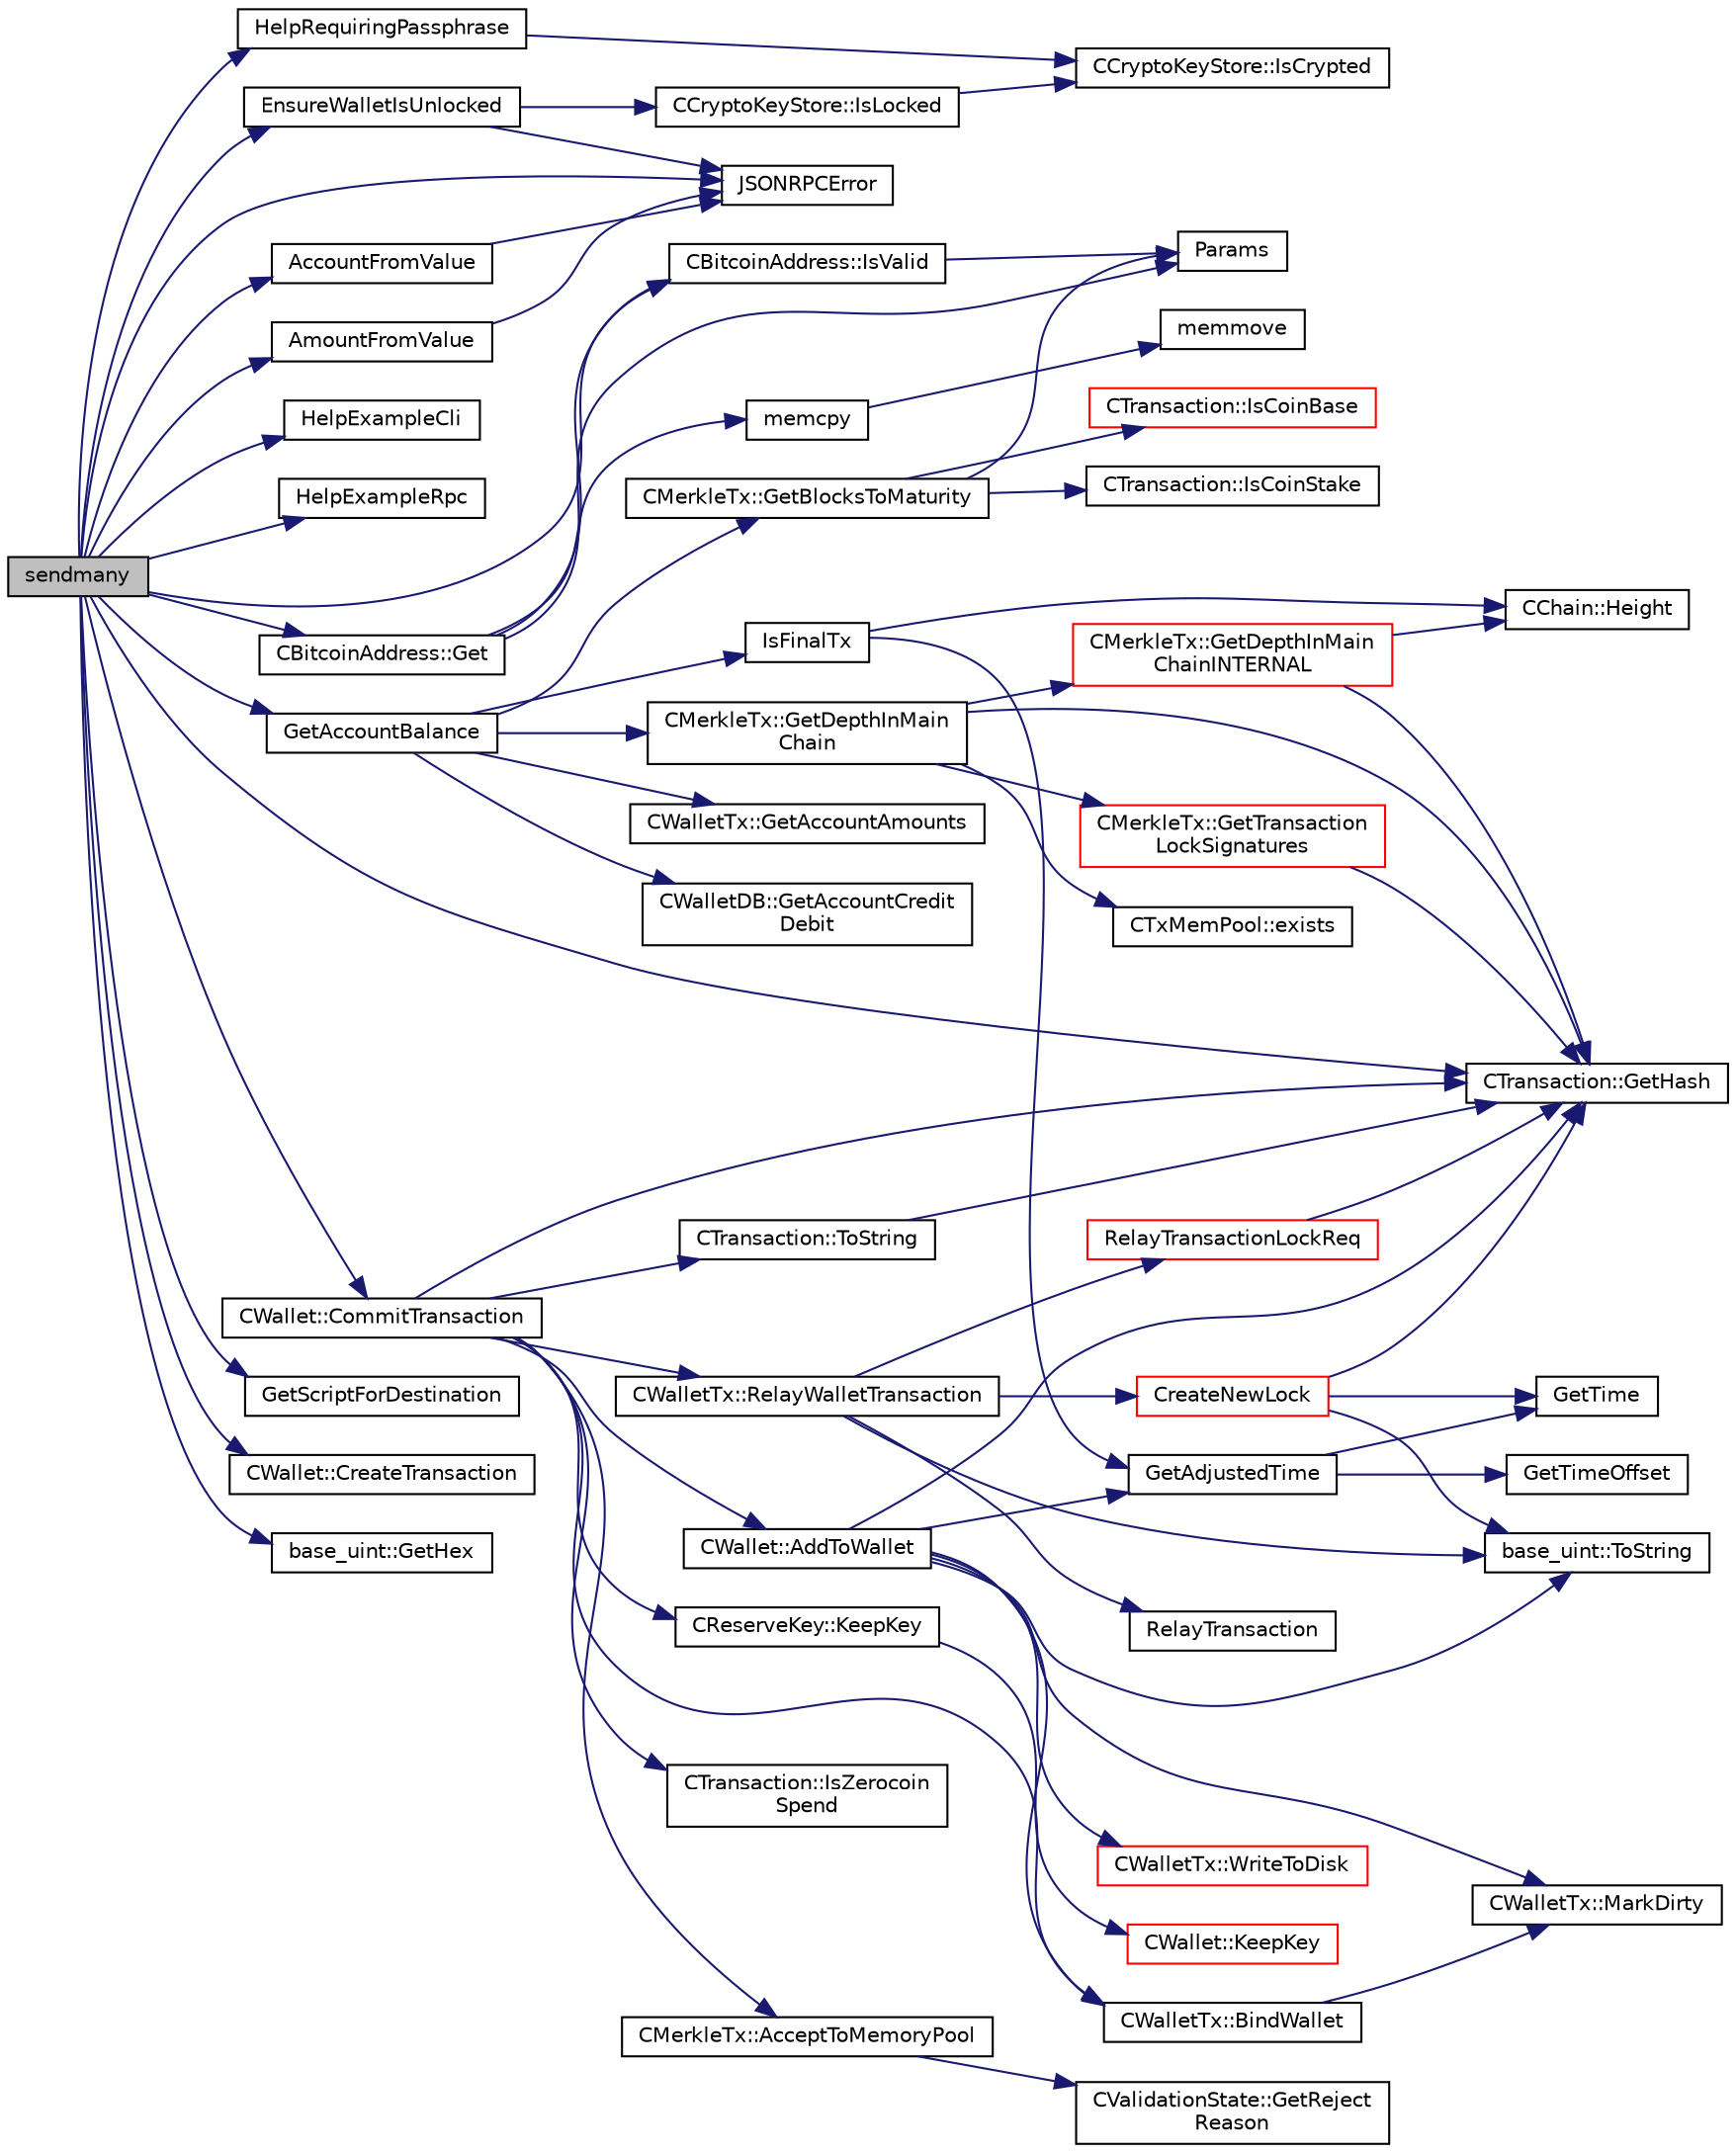 digraph "sendmany"
{
  edge [fontname="Helvetica",fontsize="10",labelfontname="Helvetica",labelfontsize="10"];
  node [fontname="Helvetica",fontsize="10",shape=record];
  rankdir="LR";
  Node1711 [label="sendmany",height=0.2,width=0.4,color="black", fillcolor="grey75", style="filled", fontcolor="black"];
  Node1711 -> Node1712 [color="midnightblue",fontsize="10",style="solid",fontname="Helvetica"];
  Node1712 [label="HelpRequiringPassphrase",height=0.2,width=0.4,color="black", fillcolor="white", style="filled",URL="$rpcwallet_8cpp.html#abcfbb0ad9335791f2832c01209b8f12d"];
  Node1712 -> Node1713 [color="midnightblue",fontsize="10",style="solid",fontname="Helvetica"];
  Node1713 [label="CCryptoKeyStore::IsCrypted",height=0.2,width=0.4,color="black", fillcolor="white", style="filled",URL="$class_c_crypto_key_store.html#acc8fed44366c98fb481333ca6e867088"];
  Node1711 -> Node1714 [color="midnightblue",fontsize="10",style="solid",fontname="Helvetica"];
  Node1714 [label="HelpExampleCli",height=0.2,width=0.4,color="black", fillcolor="white", style="filled",URL="$rpcserver_8cpp.html#ac01ac6eab5467567ed0da106814e04ec"];
  Node1711 -> Node1715 [color="midnightblue",fontsize="10",style="solid",fontname="Helvetica"];
  Node1715 [label="HelpExampleRpc",height=0.2,width=0.4,color="black", fillcolor="white", style="filled",URL="$rpcserver_8cpp.html#a06ea60e24e5a1053a14a11b1009bf9ef"];
  Node1711 -> Node1716 [color="midnightblue",fontsize="10",style="solid",fontname="Helvetica"];
  Node1716 [label="AccountFromValue",height=0.2,width=0.4,color="black", fillcolor="white", style="filled",URL="$rpcwallet_8cpp.html#a3039648e370837eb1e7b4dc669f3ef0f"];
  Node1716 -> Node1717 [color="midnightblue",fontsize="10",style="solid",fontname="Helvetica"];
  Node1717 [label="JSONRPCError",height=0.2,width=0.4,color="black", fillcolor="white", style="filled",URL="$rpcprotocol_8cpp.html#a17b1bb111ab339efc951929834766039"];
  Node1711 -> Node1718 [color="midnightblue",fontsize="10",style="solid",fontname="Helvetica"];
  Node1718 [label="CBitcoinAddress::IsValid",height=0.2,width=0.4,color="black", fillcolor="white", style="filled",URL="$class_c_bitcoin_address.html#ab39907ce6895062a8f8bf585270ef13b"];
  Node1718 -> Node1719 [color="midnightblue",fontsize="10",style="solid",fontname="Helvetica"];
  Node1719 [label="Params",height=0.2,width=0.4,color="black", fillcolor="white", style="filled",URL="$chainparams_8cpp.html#ace5c5b706d71a324a417dd2db394fd4a",tooltip="Return the currently selected parameters. "];
  Node1711 -> Node1717 [color="midnightblue",fontsize="10",style="solid",fontname="Helvetica"];
  Node1711 -> Node1720 [color="midnightblue",fontsize="10",style="solid",fontname="Helvetica"];
  Node1720 [label="GetScriptForDestination",height=0.2,width=0.4,color="black", fillcolor="white", style="filled",URL="$standard_8cpp.html#ae40f28d3b46c21033f6ee1f1200d0321"];
  Node1711 -> Node1721 [color="midnightblue",fontsize="10",style="solid",fontname="Helvetica"];
  Node1721 [label="CBitcoinAddress::Get",height=0.2,width=0.4,color="black", fillcolor="white", style="filled",URL="$class_c_bitcoin_address.html#a1e44de10dfc84d1fd2e15150f1e22b8e"];
  Node1721 -> Node1718 [color="midnightblue",fontsize="10",style="solid",fontname="Helvetica"];
  Node1721 -> Node1722 [color="midnightblue",fontsize="10",style="solid",fontname="Helvetica"];
  Node1722 [label="memcpy",height=0.2,width=0.4,color="black", fillcolor="white", style="filled",URL="$glibc__compat_8cpp.html#a0f46826ab0466591e136db24394923cf"];
  Node1722 -> Node1723 [color="midnightblue",fontsize="10",style="solid",fontname="Helvetica"];
  Node1723 [label="memmove",height=0.2,width=0.4,color="black", fillcolor="white", style="filled",URL="$glibc__compat_8cpp.html#a9778d49e9029dd75bc53ecbbf9f5e9a1"];
  Node1721 -> Node1719 [color="midnightblue",fontsize="10",style="solid",fontname="Helvetica"];
  Node1711 -> Node1724 [color="midnightblue",fontsize="10",style="solid",fontname="Helvetica"];
  Node1724 [label="AmountFromValue",height=0.2,width=0.4,color="black", fillcolor="white", style="filled",URL="$rpcserver_8cpp.html#a848a8074b8c630442ccdd556a0f38a51"];
  Node1724 -> Node1717 [color="midnightblue",fontsize="10",style="solid",fontname="Helvetica"];
  Node1711 -> Node1725 [color="midnightblue",fontsize="10",style="solid",fontname="Helvetica"];
  Node1725 [label="EnsureWalletIsUnlocked",height=0.2,width=0.4,color="black", fillcolor="white", style="filled",URL="$rpcwallet_8cpp.html#a8f837f6d506b9719cef93188db00fd3c"];
  Node1725 -> Node1726 [color="midnightblue",fontsize="10",style="solid",fontname="Helvetica"];
  Node1726 [label="CCryptoKeyStore::IsLocked",height=0.2,width=0.4,color="black", fillcolor="white", style="filled",URL="$class_c_crypto_key_store.html#a52919fa284a3aa10f1b4bd6018b6dbee"];
  Node1726 -> Node1713 [color="midnightblue",fontsize="10",style="solid",fontname="Helvetica"];
  Node1725 -> Node1717 [color="midnightblue",fontsize="10",style="solid",fontname="Helvetica"];
  Node1711 -> Node1727 [color="midnightblue",fontsize="10",style="solid",fontname="Helvetica"];
  Node1727 [label="GetAccountBalance",height=0.2,width=0.4,color="black", fillcolor="white", style="filled",URL="$rpcwallet_8cpp.html#a5dd4970f17f0d3a59169b7fe82390d75"];
  Node1727 -> Node1728 [color="midnightblue",fontsize="10",style="solid",fontname="Helvetica"];
  Node1728 [label="IsFinalTx",height=0.2,width=0.4,color="black", fillcolor="white", style="filled",URL="$main_8cpp.html#adc332cd7ac94e639bb4239618341be19"];
  Node1728 -> Node1729 [color="midnightblue",fontsize="10",style="solid",fontname="Helvetica"];
  Node1729 [label="CChain::Height",height=0.2,width=0.4,color="black", fillcolor="white", style="filled",URL="$class_c_chain.html#ad4758bc8872ce065a9579f77c3171d40",tooltip="Return the maximal height in the chain. "];
  Node1728 -> Node1730 [color="midnightblue",fontsize="10",style="solid",fontname="Helvetica"];
  Node1730 [label="GetAdjustedTime",height=0.2,width=0.4,color="black", fillcolor="white", style="filled",URL="$timedata_8cpp.html#a09f81b9c7650f898cf3cf305b87547e6"];
  Node1730 -> Node1731 [color="midnightblue",fontsize="10",style="solid",fontname="Helvetica"];
  Node1731 [label="GetTime",height=0.2,width=0.4,color="black", fillcolor="white", style="filled",URL="$utiltime_8cpp.html#a46fac5fba8ba905b5f9acb364f5d8c6f",tooltip="For unit testing. "];
  Node1730 -> Node1732 [color="midnightblue",fontsize="10",style="solid",fontname="Helvetica"];
  Node1732 [label="GetTimeOffset",height=0.2,width=0.4,color="black", fillcolor="white", style="filled",URL="$timedata_8cpp.html#a50ca5344c75631267633f15cfe5e983e",tooltip="\"Never go to sea with two chronometers; take one or three.\" Our three time sources are: ..."];
  Node1727 -> Node1733 [color="midnightblue",fontsize="10",style="solid",fontname="Helvetica"];
  Node1733 [label="CMerkleTx::GetBlocksToMaturity",height=0.2,width=0.4,color="black", fillcolor="white", style="filled",URL="$class_c_merkle_tx.html#a69ebd437f7b44169659c3527fe73b6ab"];
  Node1733 -> Node1734 [color="midnightblue",fontsize="10",style="solid",fontname="Helvetica"];
  Node1734 [label="CTransaction::IsCoinBase",height=0.2,width=0.4,color="red", fillcolor="white", style="filled",URL="$class_c_transaction.html#a96256e8ac1bf79ad9c057e48c41132dd"];
  Node1733 -> Node1738 [color="midnightblue",fontsize="10",style="solid",fontname="Helvetica"];
  Node1738 [label="CTransaction::IsCoinStake",height=0.2,width=0.4,color="black", fillcolor="white", style="filled",URL="$class_c_transaction.html#ace4278a41a296d40dcf5fb2b9cf007ec"];
  Node1733 -> Node1719 [color="midnightblue",fontsize="10",style="solid",fontname="Helvetica"];
  Node1727 -> Node1739 [color="midnightblue",fontsize="10",style="solid",fontname="Helvetica"];
  Node1739 [label="CMerkleTx::GetDepthInMain\lChain",height=0.2,width=0.4,color="black", fillcolor="white", style="filled",URL="$class_c_merkle_tx.html#a5bf3a355593ecce5799de92d013149b1",tooltip="Return depth of transaction in blockchain: -1 : not in blockchain, and not in memory pool (conflicted..."];
  Node1739 -> Node1740 [color="midnightblue",fontsize="10",style="solid",fontname="Helvetica"];
  Node1740 [label="CMerkleTx::GetDepthInMain\lChainINTERNAL",height=0.2,width=0.4,color="red", fillcolor="white", style="filled",URL="$class_c_merkle_tx.html#ada4285bcdc83c90dc5829d9902b1271c"];
  Node1740 -> Node1744 [color="midnightblue",fontsize="10",style="solid",fontname="Helvetica"];
  Node1744 [label="CTransaction::GetHash",height=0.2,width=0.4,color="black", fillcolor="white", style="filled",URL="$class_c_transaction.html#a7efd1379de830341417c0bfa23a149aa"];
  Node1740 -> Node1729 [color="midnightblue",fontsize="10",style="solid",fontname="Helvetica"];
  Node1739 -> Node1745 [color="midnightblue",fontsize="10",style="solid",fontname="Helvetica"];
  Node1745 [label="CTxMemPool::exists",height=0.2,width=0.4,color="black", fillcolor="white", style="filled",URL="$class_c_tx_mem_pool.html#adba06e79be4a1a092dd2db8290733be7"];
  Node1739 -> Node1744 [color="midnightblue",fontsize="10",style="solid",fontname="Helvetica"];
  Node1739 -> Node1746 [color="midnightblue",fontsize="10",style="solid",fontname="Helvetica"];
  Node1746 [label="CMerkleTx::GetTransaction\lLockSignatures",height=0.2,width=0.4,color="red", fillcolor="white", style="filled",URL="$class_c_merkle_tx.html#a29ab20d0785095dba254ca1050ba6989"];
  Node1746 -> Node1744 [color="midnightblue",fontsize="10",style="solid",fontname="Helvetica"];
  Node1727 -> Node1749 [color="midnightblue",fontsize="10",style="solid",fontname="Helvetica"];
  Node1749 [label="CWalletTx::GetAccountAmounts",height=0.2,width=0.4,color="black", fillcolor="white", style="filled",URL="$group__map_wallet.html#gad74c232cc8983a1c032f2163751695ed"];
  Node1727 -> Node1750 [color="midnightblue",fontsize="10",style="solid",fontname="Helvetica"];
  Node1750 [label="CWalletDB::GetAccountCredit\lDebit",height=0.2,width=0.4,color="black", fillcolor="white", style="filled",URL="$class_c_wallet_d_b.html#af924f6275a873e048699e6ef0bf66346"];
  Node1711 -> Node1751 [color="midnightblue",fontsize="10",style="solid",fontname="Helvetica"];
  Node1751 [label="CWallet::CreateTransaction",height=0.2,width=0.4,color="black", fillcolor="white", style="filled",URL="$class_c_wallet.html#a99c4e7f5a9812fdcc9fe21578db644c8"];
  Node1711 -> Node1752 [color="midnightblue",fontsize="10",style="solid",fontname="Helvetica"];
  Node1752 [label="CWallet::CommitTransaction",height=0.2,width=0.4,color="black", fillcolor="white", style="filled",URL="$group___actions.html#gaa13fbeaebd271f910a54cc5b82d73fde",tooltip="Call after CreateTransaction unless you want to abort. "];
  Node1752 -> Node1753 [color="midnightblue",fontsize="10",style="solid",fontname="Helvetica"];
  Node1753 [label="CTransaction::ToString",height=0.2,width=0.4,color="black", fillcolor="white", style="filled",URL="$class_c_transaction.html#a80370923c3ac828de68919295d5d0659"];
  Node1753 -> Node1744 [color="midnightblue",fontsize="10",style="solid",fontname="Helvetica"];
  Node1752 -> Node1754 [color="midnightblue",fontsize="10",style="solid",fontname="Helvetica"];
  Node1754 [label="CReserveKey::KeepKey",height=0.2,width=0.4,color="black", fillcolor="white", style="filled",URL="$group___actions.html#ga493d06f41ca9571f2a42c8581a3952d8"];
  Node1754 -> Node1755 [color="midnightblue",fontsize="10",style="solid",fontname="Helvetica"];
  Node1755 [label="CWallet::KeepKey",height=0.2,width=0.4,color="red", fillcolor="white", style="filled",URL="$group___actions.html#gae460b8c824a1a6633615f95373e533f2"];
  Node1752 -> Node1757 [color="midnightblue",fontsize="10",style="solid",fontname="Helvetica"];
  Node1757 [label="CWallet::AddToWallet",height=0.2,width=0.4,color="black", fillcolor="white", style="filled",URL="$group__map_wallet.html#gadf34c789fd6eab1eeed22ef16837f558"];
  Node1757 -> Node1744 [color="midnightblue",fontsize="10",style="solid",fontname="Helvetica"];
  Node1757 -> Node1758 [color="midnightblue",fontsize="10",style="solid",fontname="Helvetica"];
  Node1758 [label="CWalletTx::BindWallet",height=0.2,width=0.4,color="black", fillcolor="white", style="filled",URL="$class_c_wallet_tx.html#ab0ee7347584bff886dc24b9f63ff023c"];
  Node1758 -> Node1759 [color="midnightblue",fontsize="10",style="solid",fontname="Helvetica"];
  Node1759 [label="CWalletTx::MarkDirty",height=0.2,width=0.4,color="black", fillcolor="white", style="filled",URL="$class_c_wallet_tx.html#ac8a376bcb955e437489504dc596b43cf",tooltip="make sure balances are recalculated "];
  Node1757 -> Node1730 [color="midnightblue",fontsize="10",style="solid",fontname="Helvetica"];
  Node1757 -> Node1760 [color="midnightblue",fontsize="10",style="solid",fontname="Helvetica"];
  Node1760 [label="base_uint::ToString",height=0.2,width=0.4,color="black", fillcolor="white", style="filled",URL="$classbase__uint.html#acccba4d9d51a0c36261718ca0cbb293b"];
  Node1757 -> Node1761 [color="midnightblue",fontsize="10",style="solid",fontname="Helvetica"];
  Node1761 [label="CWalletTx::WriteToDisk",height=0.2,width=0.4,color="red", fillcolor="white", style="filled",URL="$group__map_wallet.html#gada0e71d717dd360faf047de54eef4942"];
  Node1757 -> Node1759 [color="midnightblue",fontsize="10",style="solid",fontname="Helvetica"];
  Node1752 -> Node1736 [color="midnightblue",fontsize="10",style="solid",fontname="Helvetica"];
  Node1736 [label="CTransaction::IsZerocoin\lSpend",height=0.2,width=0.4,color="black", fillcolor="white", style="filled",URL="$class_c_transaction.html#a4cda5603795c5f9179d4c8bd43f809cd"];
  Node1752 -> Node1758 [color="midnightblue",fontsize="10",style="solid",fontname="Helvetica"];
  Node1752 -> Node1744 [color="midnightblue",fontsize="10",style="solid",fontname="Helvetica"];
  Node1752 -> Node1763 [color="midnightblue",fontsize="10",style="solid",fontname="Helvetica"];
  Node1763 [label="CMerkleTx::AcceptToMemoryPool",height=0.2,width=0.4,color="black", fillcolor="white", style="filled",URL="$class_c_merkle_tx.html#a61126e811a53b941b3efdf5a4e83db90"];
  Node1763 -> Node1764 [color="midnightblue",fontsize="10",style="solid",fontname="Helvetica"];
  Node1764 [label="CValidationState::GetReject\lReason",height=0.2,width=0.4,color="black", fillcolor="white", style="filled",URL="$class_c_validation_state.html#a8fa9612cb40c3c8592f7cd29b5931ccd"];
  Node1752 -> Node1765 [color="midnightblue",fontsize="10",style="solid",fontname="Helvetica"];
  Node1765 [label="CWalletTx::RelayWalletTransaction",height=0.2,width=0.4,color="black", fillcolor="white", style="filled",URL="$group__map_wallet.html#ga1eac2a5eea87ed88b73777bea5c733b6"];
  Node1765 -> Node1760 [color="midnightblue",fontsize="10",style="solid",fontname="Helvetica"];
  Node1765 -> Node1766 [color="midnightblue",fontsize="10",style="solid",fontname="Helvetica"];
  Node1766 [label="CreateNewLock",height=0.2,width=0.4,color="red", fillcolor="white", style="filled",URL="$swifttx_8cpp.html#a3774b6dae3dfa0a6c85e3604e742150c"];
  Node1766 -> Node1744 [color="midnightblue",fontsize="10",style="solid",fontname="Helvetica"];
  Node1766 -> Node1760 [color="midnightblue",fontsize="10",style="solid",fontname="Helvetica"];
  Node1766 -> Node1731 [color="midnightblue",fontsize="10",style="solid",fontname="Helvetica"];
  Node1765 -> Node1773 [color="midnightblue",fontsize="10",style="solid",fontname="Helvetica"];
  Node1773 [label="RelayTransactionLockReq",height=0.2,width=0.4,color="red", fillcolor="white", style="filled",URL="$net_8cpp.html#adb65a9b8fedbc980f2bb4ab5da6d3392"];
  Node1773 -> Node1744 [color="midnightblue",fontsize="10",style="solid",fontname="Helvetica"];
  Node1765 -> Node1782 [color="midnightblue",fontsize="10",style="solid",fontname="Helvetica"];
  Node1782 [label="RelayTransaction",height=0.2,width=0.4,color="black", fillcolor="white", style="filled",URL="$net_8cpp.html#a35036853878d9ce5de4e386dcdba612d"];
  Node1711 -> Node1744 [color="midnightblue",fontsize="10",style="solid",fontname="Helvetica"];
  Node1711 -> Node1783 [color="midnightblue",fontsize="10",style="solid",fontname="Helvetica"];
  Node1783 [label="base_uint::GetHex",height=0.2,width=0.4,color="black", fillcolor="white", style="filled",URL="$classbase__uint.html#ae5e7b7481de91ebead20eebd5d685441"];
}
